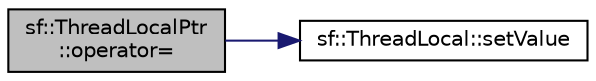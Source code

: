 digraph "sf::ThreadLocalPtr::operator="
{
  edge [fontname="Helvetica",fontsize="10",labelfontname="Helvetica",labelfontsize="10"];
  node [fontname="Helvetica",fontsize="10",shape=record];
  rankdir="LR";
  Node11 [label="sf::ThreadLocalPtr\l::operator=",height=0.2,width=0.4,color="black", fillcolor="grey75", style="filled", fontcolor="black"];
  Node11 -> Node12 [color="midnightblue",fontsize="10",style="solid",fontname="Helvetica"];
  Node12 [label="sf::ThreadLocal::setValue",height=0.2,width=0.4,color="black", fillcolor="white", style="filled",URL="$classsf_1_1_thread_local.html#ab7e334c83d77644a8e67ee31c3230007",tooltip="Set the thread-specific value of the variable. "];
}
